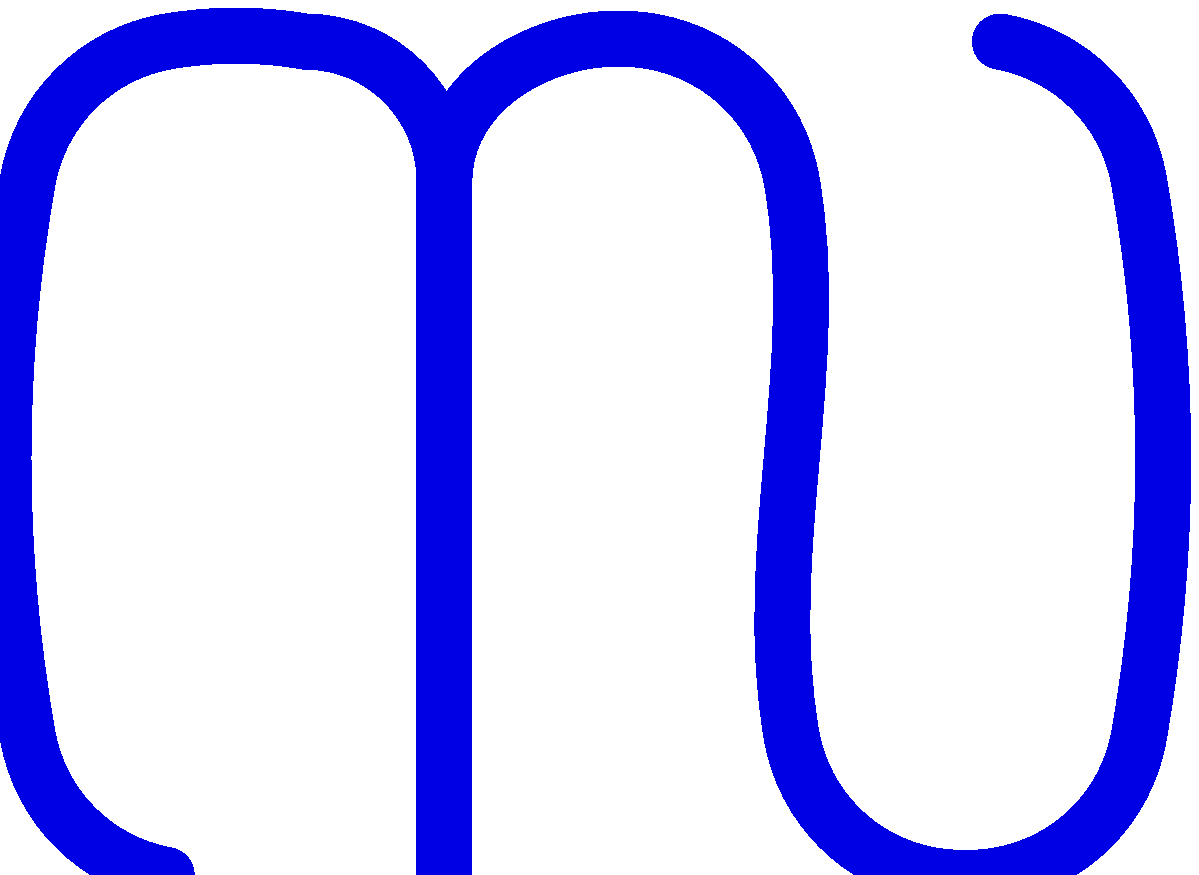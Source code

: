 beginfig(0);

pickup pencircle scaled 20;

z0 = (x1+50, 0);
z1 = (10, y0+50);
z2 = (x1, y1+200);
z3 = (x2+50, y2+50);
z4 = (x3 + 50, y3);
z5 = (x4 + 50, y4-50);
z6 = (x5, y0);

draw z0{dir 170}..{dir 100}z1..z2{dir 80}..z3{dir 10}..{dir -10}z4{right}..z5--z6 withcolor 0.9blue;
z7 = (x5, y5);
z8= (x7+50, y4);
z9= (x8+25, y8);
z10= (x9+50, y9-50);
z11= (x10, y0+50 );
z12 =(x11+50, y0);
z13=(x12+25, y12);
z14=(x13+50, y13+ 50);
z15=(x14, y14+ 200);
z16=(x15-50, y4);

draw z7{up}..z8{dir 10}..z9{dir -10}..{dir -80}z10..z11{dir -80}..z12{dir -10}..z13{dir 10}..z14{dir 80}..z15{dir 100}..z16 withcolor 0.9blue;

endfig;
end